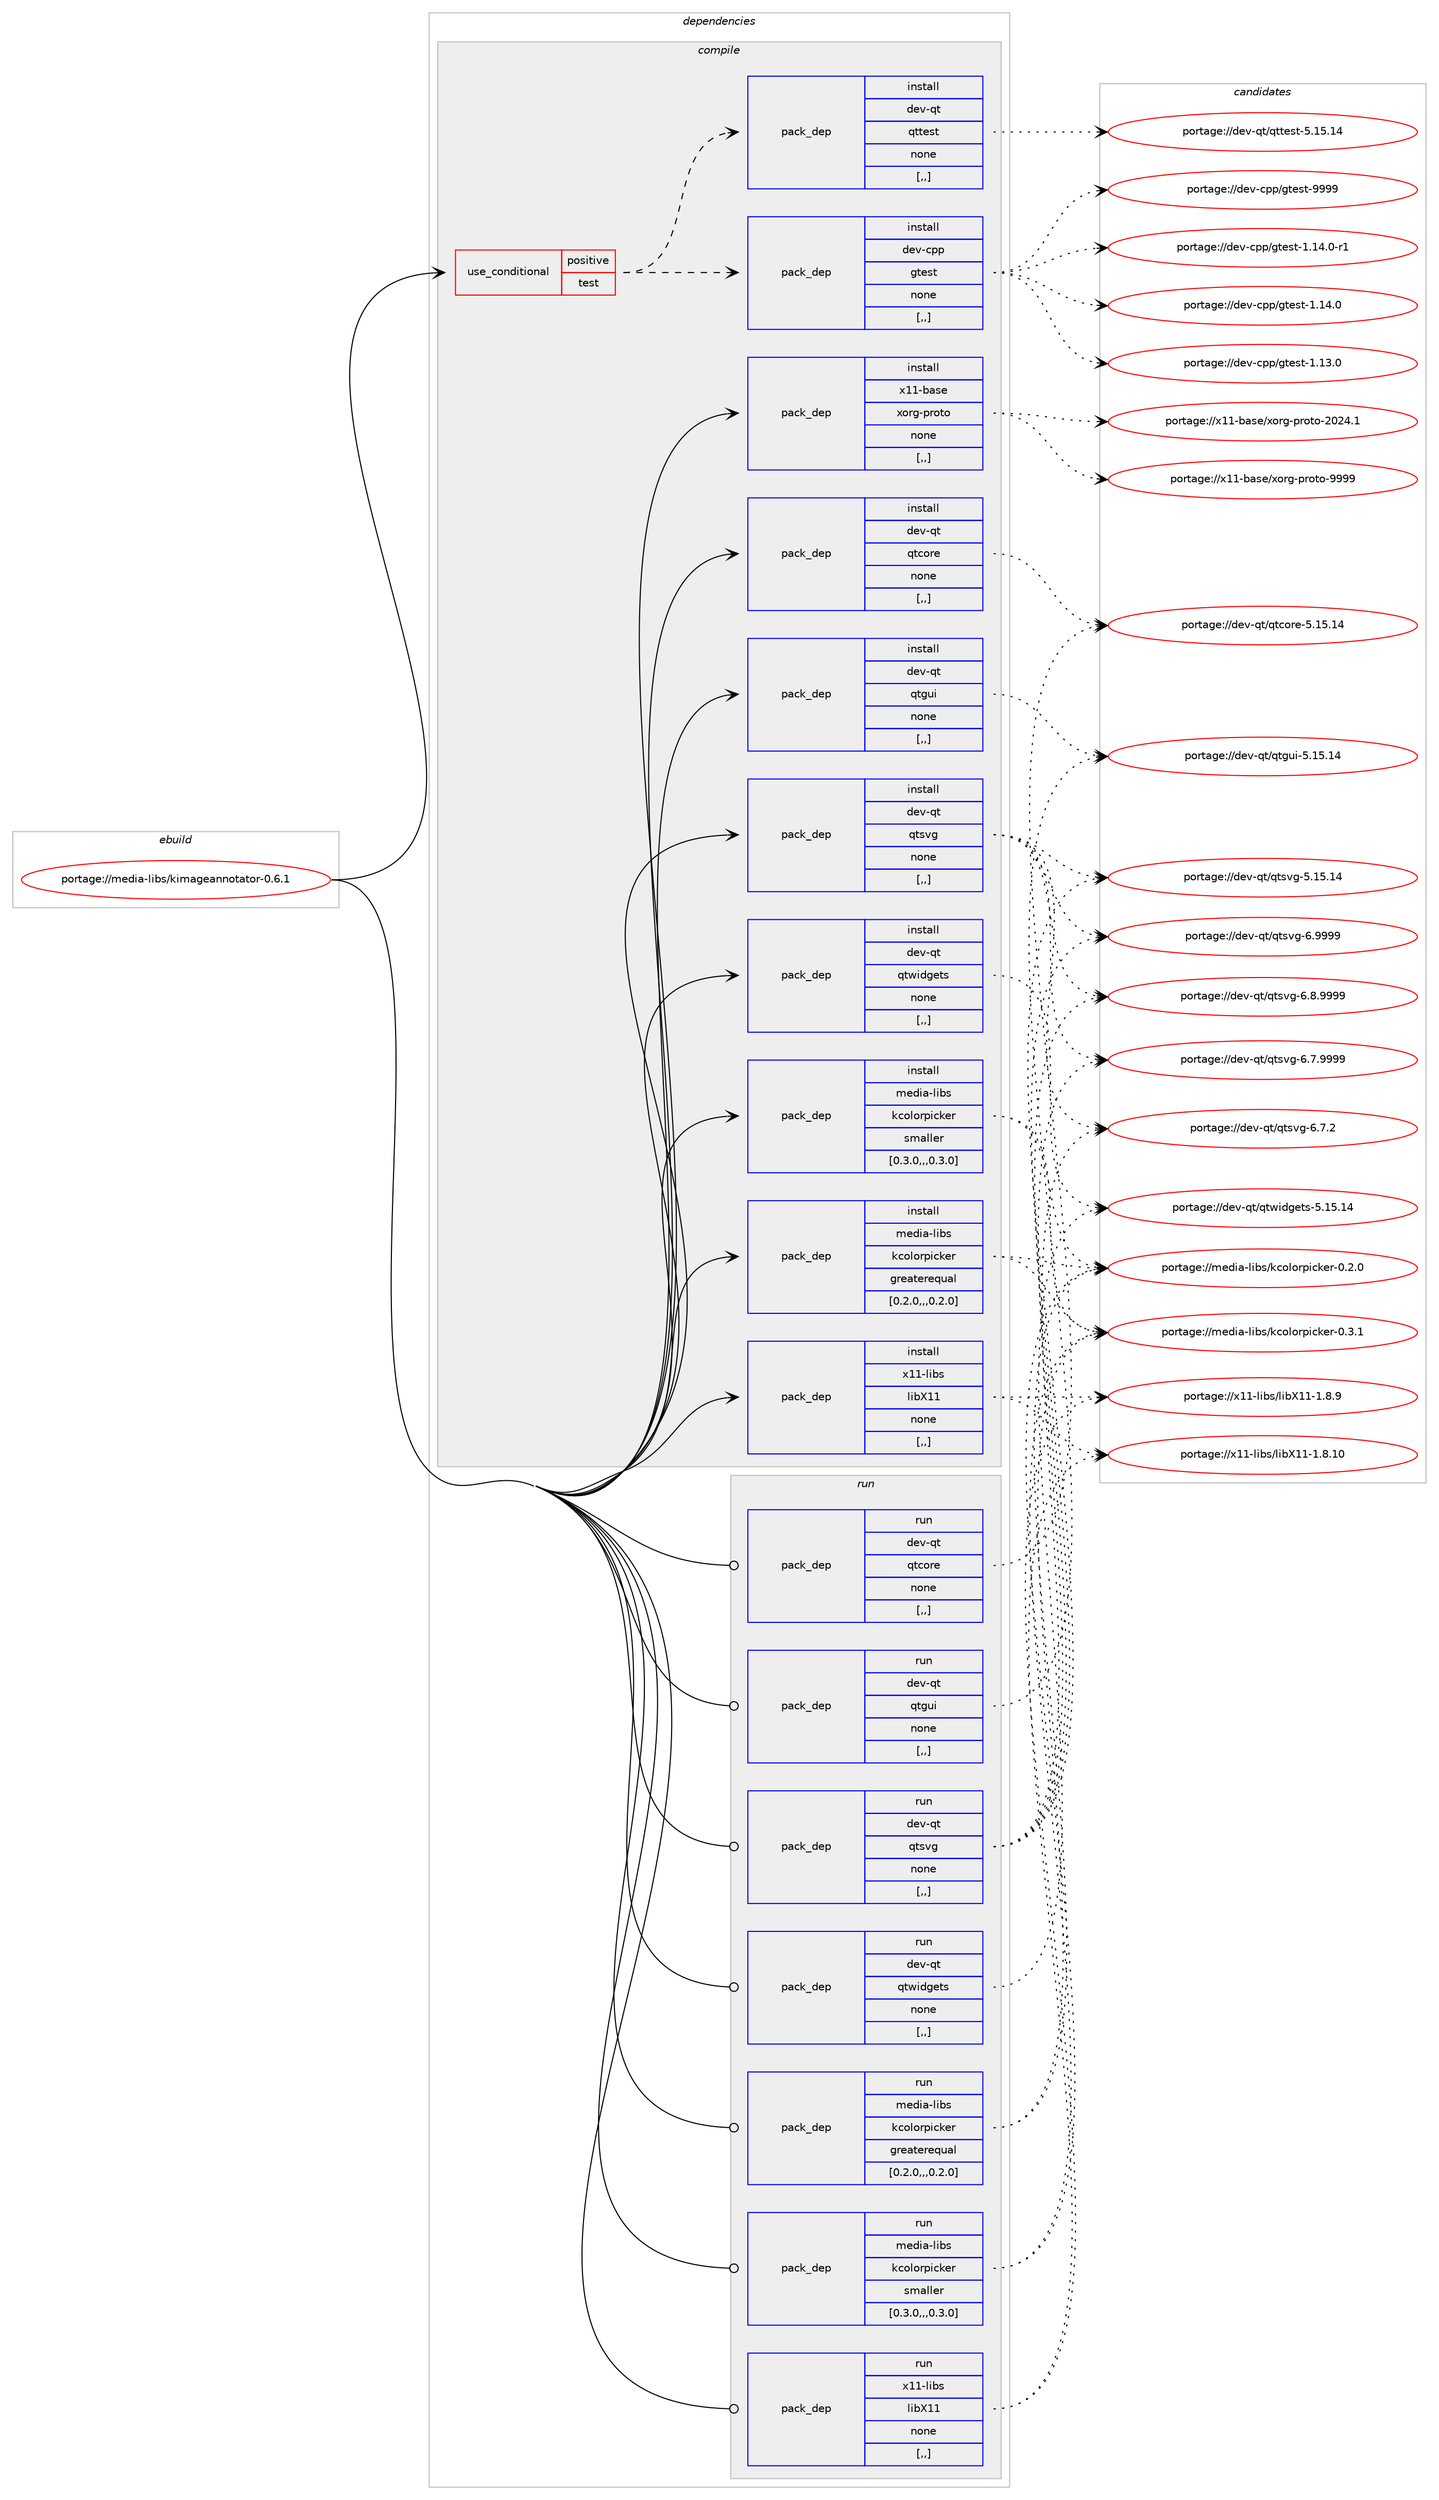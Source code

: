 digraph prolog {

# *************
# Graph options
# *************

newrank=true;
concentrate=true;
compound=true;
graph [rankdir=LR,fontname=Helvetica,fontsize=10,ranksep=1.5];#, ranksep=2.5, nodesep=0.2];
edge  [arrowhead=vee];
node  [fontname=Helvetica,fontsize=10];

# **********
# The ebuild
# **********

subgraph cluster_leftcol {
color=gray;
label=<<i>ebuild</i>>;
id [label="portage://media-libs/kimageannotator-0.6.1", color=red, width=4, href="../media-libs/kimageannotator-0.6.1.svg"];
}

# ****************
# The dependencies
# ****************

subgraph cluster_midcol {
color=gray;
label=<<i>dependencies</i>>;
subgraph cluster_compile {
fillcolor="#eeeeee";
style=filled;
label=<<i>compile</i>>;
subgraph cond75230 {
dependency298258 [label=<<TABLE BORDER="0" CELLBORDER="1" CELLSPACING="0" CELLPADDING="4"><TR><TD ROWSPAN="3" CELLPADDING="10">use_conditional</TD></TR><TR><TD>positive</TD></TR><TR><TD>test</TD></TR></TABLE>>, shape=none, color=red];
subgraph pack220670 {
dependency298259 [label=<<TABLE BORDER="0" CELLBORDER="1" CELLSPACING="0" CELLPADDING="4" WIDTH="220"><TR><TD ROWSPAN="6" CELLPADDING="30">pack_dep</TD></TR><TR><TD WIDTH="110">install</TD></TR><TR><TD>dev-qt</TD></TR><TR><TD>qttest</TD></TR><TR><TD>none</TD></TR><TR><TD>[,,]</TD></TR></TABLE>>, shape=none, color=blue];
}
dependency298258:e -> dependency298259:w [weight=20,style="dashed",arrowhead="vee"];
subgraph pack220671 {
dependency298260 [label=<<TABLE BORDER="0" CELLBORDER="1" CELLSPACING="0" CELLPADDING="4" WIDTH="220"><TR><TD ROWSPAN="6" CELLPADDING="30">pack_dep</TD></TR><TR><TD WIDTH="110">install</TD></TR><TR><TD>dev-cpp</TD></TR><TR><TD>gtest</TD></TR><TR><TD>none</TD></TR><TR><TD>[,,]</TD></TR></TABLE>>, shape=none, color=blue];
}
dependency298258:e -> dependency298260:w [weight=20,style="dashed",arrowhead="vee"];
}
id:e -> dependency298258:w [weight=20,style="solid",arrowhead="vee"];
subgraph pack220672 {
dependency298261 [label=<<TABLE BORDER="0" CELLBORDER="1" CELLSPACING="0" CELLPADDING="4" WIDTH="220"><TR><TD ROWSPAN="6" CELLPADDING="30">pack_dep</TD></TR><TR><TD WIDTH="110">install</TD></TR><TR><TD>dev-qt</TD></TR><TR><TD>qtcore</TD></TR><TR><TD>none</TD></TR><TR><TD>[,,]</TD></TR></TABLE>>, shape=none, color=blue];
}
id:e -> dependency298261:w [weight=20,style="solid",arrowhead="vee"];
subgraph pack220673 {
dependency298262 [label=<<TABLE BORDER="0" CELLBORDER="1" CELLSPACING="0" CELLPADDING="4" WIDTH="220"><TR><TD ROWSPAN="6" CELLPADDING="30">pack_dep</TD></TR><TR><TD WIDTH="110">install</TD></TR><TR><TD>dev-qt</TD></TR><TR><TD>qtgui</TD></TR><TR><TD>none</TD></TR><TR><TD>[,,]</TD></TR></TABLE>>, shape=none, color=blue];
}
id:e -> dependency298262:w [weight=20,style="solid",arrowhead="vee"];
subgraph pack220674 {
dependency298263 [label=<<TABLE BORDER="0" CELLBORDER="1" CELLSPACING="0" CELLPADDING="4" WIDTH="220"><TR><TD ROWSPAN="6" CELLPADDING="30">pack_dep</TD></TR><TR><TD WIDTH="110">install</TD></TR><TR><TD>dev-qt</TD></TR><TR><TD>qtsvg</TD></TR><TR><TD>none</TD></TR><TR><TD>[,,]</TD></TR></TABLE>>, shape=none, color=blue];
}
id:e -> dependency298263:w [weight=20,style="solid",arrowhead="vee"];
subgraph pack220675 {
dependency298264 [label=<<TABLE BORDER="0" CELLBORDER="1" CELLSPACING="0" CELLPADDING="4" WIDTH="220"><TR><TD ROWSPAN="6" CELLPADDING="30">pack_dep</TD></TR><TR><TD WIDTH="110">install</TD></TR><TR><TD>dev-qt</TD></TR><TR><TD>qtwidgets</TD></TR><TR><TD>none</TD></TR><TR><TD>[,,]</TD></TR></TABLE>>, shape=none, color=blue];
}
id:e -> dependency298264:w [weight=20,style="solid",arrowhead="vee"];
subgraph pack220676 {
dependency298265 [label=<<TABLE BORDER="0" CELLBORDER="1" CELLSPACING="0" CELLPADDING="4" WIDTH="220"><TR><TD ROWSPAN="6" CELLPADDING="30">pack_dep</TD></TR><TR><TD WIDTH="110">install</TD></TR><TR><TD>media-libs</TD></TR><TR><TD>kcolorpicker</TD></TR><TR><TD>greaterequal</TD></TR><TR><TD>[0.2.0,,,0.2.0]</TD></TR></TABLE>>, shape=none, color=blue];
}
id:e -> dependency298265:w [weight=20,style="solid",arrowhead="vee"];
subgraph pack220677 {
dependency298266 [label=<<TABLE BORDER="0" CELLBORDER="1" CELLSPACING="0" CELLPADDING="4" WIDTH="220"><TR><TD ROWSPAN="6" CELLPADDING="30">pack_dep</TD></TR><TR><TD WIDTH="110">install</TD></TR><TR><TD>media-libs</TD></TR><TR><TD>kcolorpicker</TD></TR><TR><TD>smaller</TD></TR><TR><TD>[0.3.0,,,0.3.0]</TD></TR></TABLE>>, shape=none, color=blue];
}
id:e -> dependency298266:w [weight=20,style="solid",arrowhead="vee"];
subgraph pack220678 {
dependency298267 [label=<<TABLE BORDER="0" CELLBORDER="1" CELLSPACING="0" CELLPADDING="4" WIDTH="220"><TR><TD ROWSPAN="6" CELLPADDING="30">pack_dep</TD></TR><TR><TD WIDTH="110">install</TD></TR><TR><TD>x11-base</TD></TR><TR><TD>xorg-proto</TD></TR><TR><TD>none</TD></TR><TR><TD>[,,]</TD></TR></TABLE>>, shape=none, color=blue];
}
id:e -> dependency298267:w [weight=20,style="solid",arrowhead="vee"];
subgraph pack220679 {
dependency298268 [label=<<TABLE BORDER="0" CELLBORDER="1" CELLSPACING="0" CELLPADDING="4" WIDTH="220"><TR><TD ROWSPAN="6" CELLPADDING="30">pack_dep</TD></TR><TR><TD WIDTH="110">install</TD></TR><TR><TD>x11-libs</TD></TR><TR><TD>libX11</TD></TR><TR><TD>none</TD></TR><TR><TD>[,,]</TD></TR></TABLE>>, shape=none, color=blue];
}
id:e -> dependency298268:w [weight=20,style="solid",arrowhead="vee"];
}
subgraph cluster_compileandrun {
fillcolor="#eeeeee";
style=filled;
label=<<i>compile and run</i>>;
}
subgraph cluster_run {
fillcolor="#eeeeee";
style=filled;
label=<<i>run</i>>;
subgraph pack220680 {
dependency298269 [label=<<TABLE BORDER="0" CELLBORDER="1" CELLSPACING="0" CELLPADDING="4" WIDTH="220"><TR><TD ROWSPAN="6" CELLPADDING="30">pack_dep</TD></TR><TR><TD WIDTH="110">run</TD></TR><TR><TD>dev-qt</TD></TR><TR><TD>qtcore</TD></TR><TR><TD>none</TD></TR><TR><TD>[,,]</TD></TR></TABLE>>, shape=none, color=blue];
}
id:e -> dependency298269:w [weight=20,style="solid",arrowhead="odot"];
subgraph pack220681 {
dependency298270 [label=<<TABLE BORDER="0" CELLBORDER="1" CELLSPACING="0" CELLPADDING="4" WIDTH="220"><TR><TD ROWSPAN="6" CELLPADDING="30">pack_dep</TD></TR><TR><TD WIDTH="110">run</TD></TR><TR><TD>dev-qt</TD></TR><TR><TD>qtgui</TD></TR><TR><TD>none</TD></TR><TR><TD>[,,]</TD></TR></TABLE>>, shape=none, color=blue];
}
id:e -> dependency298270:w [weight=20,style="solid",arrowhead="odot"];
subgraph pack220682 {
dependency298271 [label=<<TABLE BORDER="0" CELLBORDER="1" CELLSPACING="0" CELLPADDING="4" WIDTH="220"><TR><TD ROWSPAN="6" CELLPADDING="30">pack_dep</TD></TR><TR><TD WIDTH="110">run</TD></TR><TR><TD>dev-qt</TD></TR><TR><TD>qtsvg</TD></TR><TR><TD>none</TD></TR><TR><TD>[,,]</TD></TR></TABLE>>, shape=none, color=blue];
}
id:e -> dependency298271:w [weight=20,style="solid",arrowhead="odot"];
subgraph pack220683 {
dependency298272 [label=<<TABLE BORDER="0" CELLBORDER="1" CELLSPACING="0" CELLPADDING="4" WIDTH="220"><TR><TD ROWSPAN="6" CELLPADDING="30">pack_dep</TD></TR><TR><TD WIDTH="110">run</TD></TR><TR><TD>dev-qt</TD></TR><TR><TD>qtwidgets</TD></TR><TR><TD>none</TD></TR><TR><TD>[,,]</TD></TR></TABLE>>, shape=none, color=blue];
}
id:e -> dependency298272:w [weight=20,style="solid",arrowhead="odot"];
subgraph pack220684 {
dependency298273 [label=<<TABLE BORDER="0" CELLBORDER="1" CELLSPACING="0" CELLPADDING="4" WIDTH="220"><TR><TD ROWSPAN="6" CELLPADDING="30">pack_dep</TD></TR><TR><TD WIDTH="110">run</TD></TR><TR><TD>media-libs</TD></TR><TR><TD>kcolorpicker</TD></TR><TR><TD>greaterequal</TD></TR><TR><TD>[0.2.0,,,0.2.0]</TD></TR></TABLE>>, shape=none, color=blue];
}
id:e -> dependency298273:w [weight=20,style="solid",arrowhead="odot"];
subgraph pack220685 {
dependency298274 [label=<<TABLE BORDER="0" CELLBORDER="1" CELLSPACING="0" CELLPADDING="4" WIDTH="220"><TR><TD ROWSPAN="6" CELLPADDING="30">pack_dep</TD></TR><TR><TD WIDTH="110">run</TD></TR><TR><TD>media-libs</TD></TR><TR><TD>kcolorpicker</TD></TR><TR><TD>smaller</TD></TR><TR><TD>[0.3.0,,,0.3.0]</TD></TR></TABLE>>, shape=none, color=blue];
}
id:e -> dependency298274:w [weight=20,style="solid",arrowhead="odot"];
subgraph pack220686 {
dependency298275 [label=<<TABLE BORDER="0" CELLBORDER="1" CELLSPACING="0" CELLPADDING="4" WIDTH="220"><TR><TD ROWSPAN="6" CELLPADDING="30">pack_dep</TD></TR><TR><TD WIDTH="110">run</TD></TR><TR><TD>x11-libs</TD></TR><TR><TD>libX11</TD></TR><TR><TD>none</TD></TR><TR><TD>[,,]</TD></TR></TABLE>>, shape=none, color=blue];
}
id:e -> dependency298275:w [weight=20,style="solid",arrowhead="odot"];
}
}

# **************
# The candidates
# **************

subgraph cluster_choices {
rank=same;
color=gray;
label=<<i>candidates</i>>;

subgraph choice220670 {
color=black;
nodesep=1;
choice10010111845113116471131161161011151164553464953464952 [label="portage://dev-qt/qttest-5.15.14", color=red, width=4,href="../dev-qt/qttest-5.15.14.svg"];
dependency298259:e -> choice10010111845113116471131161161011151164553464953464952:w [style=dotted,weight="100"];
}
subgraph choice220671 {
color=black;
nodesep=1;
choice1001011184599112112471031161011151164557575757 [label="portage://dev-cpp/gtest-9999", color=red, width=4,href="../dev-cpp/gtest-9999.svg"];
choice100101118459911211247103116101115116454946495246484511449 [label="portage://dev-cpp/gtest-1.14.0-r1", color=red, width=4,href="../dev-cpp/gtest-1.14.0-r1.svg"];
choice10010111845991121124710311610111511645494649524648 [label="portage://dev-cpp/gtest-1.14.0", color=red, width=4,href="../dev-cpp/gtest-1.14.0.svg"];
choice10010111845991121124710311610111511645494649514648 [label="portage://dev-cpp/gtest-1.13.0", color=red, width=4,href="../dev-cpp/gtest-1.13.0.svg"];
dependency298260:e -> choice1001011184599112112471031161011151164557575757:w [style=dotted,weight="100"];
dependency298260:e -> choice100101118459911211247103116101115116454946495246484511449:w [style=dotted,weight="100"];
dependency298260:e -> choice10010111845991121124710311610111511645494649524648:w [style=dotted,weight="100"];
dependency298260:e -> choice10010111845991121124710311610111511645494649514648:w [style=dotted,weight="100"];
}
subgraph choice220672 {
color=black;
nodesep=1;
choice1001011184511311647113116991111141014553464953464952 [label="portage://dev-qt/qtcore-5.15.14", color=red, width=4,href="../dev-qt/qtcore-5.15.14.svg"];
dependency298261:e -> choice1001011184511311647113116991111141014553464953464952:w [style=dotted,weight="100"];
}
subgraph choice220673 {
color=black;
nodesep=1;
choice10010111845113116471131161031171054553464953464952 [label="portage://dev-qt/qtgui-5.15.14", color=red, width=4,href="../dev-qt/qtgui-5.15.14.svg"];
dependency298262:e -> choice10010111845113116471131161031171054553464953464952:w [style=dotted,weight="100"];
}
subgraph choice220674 {
color=black;
nodesep=1;
choice100101118451131164711311611511810345544657575757 [label="portage://dev-qt/qtsvg-6.9999", color=red, width=4,href="../dev-qt/qtsvg-6.9999.svg"];
choice1001011184511311647113116115118103455446564657575757 [label="portage://dev-qt/qtsvg-6.8.9999", color=red, width=4,href="../dev-qt/qtsvg-6.8.9999.svg"];
choice1001011184511311647113116115118103455446554657575757 [label="portage://dev-qt/qtsvg-6.7.9999", color=red, width=4,href="../dev-qt/qtsvg-6.7.9999.svg"];
choice1001011184511311647113116115118103455446554650 [label="portage://dev-qt/qtsvg-6.7.2", color=red, width=4,href="../dev-qt/qtsvg-6.7.2.svg"];
choice10010111845113116471131161151181034553464953464952 [label="portage://dev-qt/qtsvg-5.15.14", color=red, width=4,href="../dev-qt/qtsvg-5.15.14.svg"];
dependency298263:e -> choice100101118451131164711311611511810345544657575757:w [style=dotted,weight="100"];
dependency298263:e -> choice1001011184511311647113116115118103455446564657575757:w [style=dotted,weight="100"];
dependency298263:e -> choice1001011184511311647113116115118103455446554657575757:w [style=dotted,weight="100"];
dependency298263:e -> choice1001011184511311647113116115118103455446554650:w [style=dotted,weight="100"];
dependency298263:e -> choice10010111845113116471131161151181034553464953464952:w [style=dotted,weight="100"];
}
subgraph choice220675 {
color=black;
nodesep=1;
choice10010111845113116471131161191051001031011161154553464953464952 [label="portage://dev-qt/qtwidgets-5.15.14", color=red, width=4,href="../dev-qt/qtwidgets-5.15.14.svg"];
dependency298264:e -> choice10010111845113116471131161191051001031011161154553464953464952:w [style=dotted,weight="100"];
}
subgraph choice220676 {
color=black;
nodesep=1;
choice109101100105974510810598115471079911110811111411210599107101114454846514649 [label="portage://media-libs/kcolorpicker-0.3.1", color=red, width=4,href="../media-libs/kcolorpicker-0.3.1.svg"];
choice109101100105974510810598115471079911110811111411210599107101114454846504648 [label="portage://media-libs/kcolorpicker-0.2.0", color=red, width=4,href="../media-libs/kcolorpicker-0.2.0.svg"];
dependency298265:e -> choice109101100105974510810598115471079911110811111411210599107101114454846514649:w [style=dotted,weight="100"];
dependency298265:e -> choice109101100105974510810598115471079911110811111411210599107101114454846504648:w [style=dotted,weight="100"];
}
subgraph choice220677 {
color=black;
nodesep=1;
choice109101100105974510810598115471079911110811111411210599107101114454846514649 [label="portage://media-libs/kcolorpicker-0.3.1", color=red, width=4,href="../media-libs/kcolorpicker-0.3.1.svg"];
choice109101100105974510810598115471079911110811111411210599107101114454846504648 [label="portage://media-libs/kcolorpicker-0.2.0", color=red, width=4,href="../media-libs/kcolorpicker-0.2.0.svg"];
dependency298266:e -> choice109101100105974510810598115471079911110811111411210599107101114454846514649:w [style=dotted,weight="100"];
dependency298266:e -> choice109101100105974510810598115471079911110811111411210599107101114454846504648:w [style=dotted,weight="100"];
}
subgraph choice220678 {
color=black;
nodesep=1;
choice120494945989711510147120111114103451121141111161114557575757 [label="portage://x11-base/xorg-proto-9999", color=red, width=4,href="../x11-base/xorg-proto-9999.svg"];
choice1204949459897115101471201111141034511211411111611145504850524649 [label="portage://x11-base/xorg-proto-2024.1", color=red, width=4,href="../x11-base/xorg-proto-2024.1.svg"];
dependency298267:e -> choice120494945989711510147120111114103451121141111161114557575757:w [style=dotted,weight="100"];
dependency298267:e -> choice1204949459897115101471201111141034511211411111611145504850524649:w [style=dotted,weight="100"];
}
subgraph choice220679 {
color=black;
nodesep=1;
choice12049494510810598115471081059888494945494656464948 [label="portage://x11-libs/libX11-1.8.10", color=red, width=4,href="../x11-libs/libX11-1.8.10.svg"];
choice120494945108105981154710810598884949454946564657 [label="portage://x11-libs/libX11-1.8.9", color=red, width=4,href="../x11-libs/libX11-1.8.9.svg"];
dependency298268:e -> choice12049494510810598115471081059888494945494656464948:w [style=dotted,weight="100"];
dependency298268:e -> choice120494945108105981154710810598884949454946564657:w [style=dotted,weight="100"];
}
subgraph choice220680 {
color=black;
nodesep=1;
choice1001011184511311647113116991111141014553464953464952 [label="portage://dev-qt/qtcore-5.15.14", color=red, width=4,href="../dev-qt/qtcore-5.15.14.svg"];
dependency298269:e -> choice1001011184511311647113116991111141014553464953464952:w [style=dotted,weight="100"];
}
subgraph choice220681 {
color=black;
nodesep=1;
choice10010111845113116471131161031171054553464953464952 [label="portage://dev-qt/qtgui-5.15.14", color=red, width=4,href="../dev-qt/qtgui-5.15.14.svg"];
dependency298270:e -> choice10010111845113116471131161031171054553464953464952:w [style=dotted,weight="100"];
}
subgraph choice220682 {
color=black;
nodesep=1;
choice100101118451131164711311611511810345544657575757 [label="portage://dev-qt/qtsvg-6.9999", color=red, width=4,href="../dev-qt/qtsvg-6.9999.svg"];
choice1001011184511311647113116115118103455446564657575757 [label="portage://dev-qt/qtsvg-6.8.9999", color=red, width=4,href="../dev-qt/qtsvg-6.8.9999.svg"];
choice1001011184511311647113116115118103455446554657575757 [label="portage://dev-qt/qtsvg-6.7.9999", color=red, width=4,href="../dev-qt/qtsvg-6.7.9999.svg"];
choice1001011184511311647113116115118103455446554650 [label="portage://dev-qt/qtsvg-6.7.2", color=red, width=4,href="../dev-qt/qtsvg-6.7.2.svg"];
choice10010111845113116471131161151181034553464953464952 [label="portage://dev-qt/qtsvg-5.15.14", color=red, width=4,href="../dev-qt/qtsvg-5.15.14.svg"];
dependency298271:e -> choice100101118451131164711311611511810345544657575757:w [style=dotted,weight="100"];
dependency298271:e -> choice1001011184511311647113116115118103455446564657575757:w [style=dotted,weight="100"];
dependency298271:e -> choice1001011184511311647113116115118103455446554657575757:w [style=dotted,weight="100"];
dependency298271:e -> choice1001011184511311647113116115118103455446554650:w [style=dotted,weight="100"];
dependency298271:e -> choice10010111845113116471131161151181034553464953464952:w [style=dotted,weight="100"];
}
subgraph choice220683 {
color=black;
nodesep=1;
choice10010111845113116471131161191051001031011161154553464953464952 [label="portage://dev-qt/qtwidgets-5.15.14", color=red, width=4,href="../dev-qt/qtwidgets-5.15.14.svg"];
dependency298272:e -> choice10010111845113116471131161191051001031011161154553464953464952:w [style=dotted,weight="100"];
}
subgraph choice220684 {
color=black;
nodesep=1;
choice109101100105974510810598115471079911110811111411210599107101114454846514649 [label="portage://media-libs/kcolorpicker-0.3.1", color=red, width=4,href="../media-libs/kcolorpicker-0.3.1.svg"];
choice109101100105974510810598115471079911110811111411210599107101114454846504648 [label="portage://media-libs/kcolorpicker-0.2.0", color=red, width=4,href="../media-libs/kcolorpicker-0.2.0.svg"];
dependency298273:e -> choice109101100105974510810598115471079911110811111411210599107101114454846514649:w [style=dotted,weight="100"];
dependency298273:e -> choice109101100105974510810598115471079911110811111411210599107101114454846504648:w [style=dotted,weight="100"];
}
subgraph choice220685 {
color=black;
nodesep=1;
choice109101100105974510810598115471079911110811111411210599107101114454846514649 [label="portage://media-libs/kcolorpicker-0.3.1", color=red, width=4,href="../media-libs/kcolorpicker-0.3.1.svg"];
choice109101100105974510810598115471079911110811111411210599107101114454846504648 [label="portage://media-libs/kcolorpicker-0.2.0", color=red, width=4,href="../media-libs/kcolorpicker-0.2.0.svg"];
dependency298274:e -> choice109101100105974510810598115471079911110811111411210599107101114454846514649:w [style=dotted,weight="100"];
dependency298274:e -> choice109101100105974510810598115471079911110811111411210599107101114454846504648:w [style=dotted,weight="100"];
}
subgraph choice220686 {
color=black;
nodesep=1;
choice12049494510810598115471081059888494945494656464948 [label="portage://x11-libs/libX11-1.8.10", color=red, width=4,href="../x11-libs/libX11-1.8.10.svg"];
choice120494945108105981154710810598884949454946564657 [label="portage://x11-libs/libX11-1.8.9", color=red, width=4,href="../x11-libs/libX11-1.8.9.svg"];
dependency298275:e -> choice12049494510810598115471081059888494945494656464948:w [style=dotted,weight="100"];
dependency298275:e -> choice120494945108105981154710810598884949454946564657:w [style=dotted,weight="100"];
}
}

}
